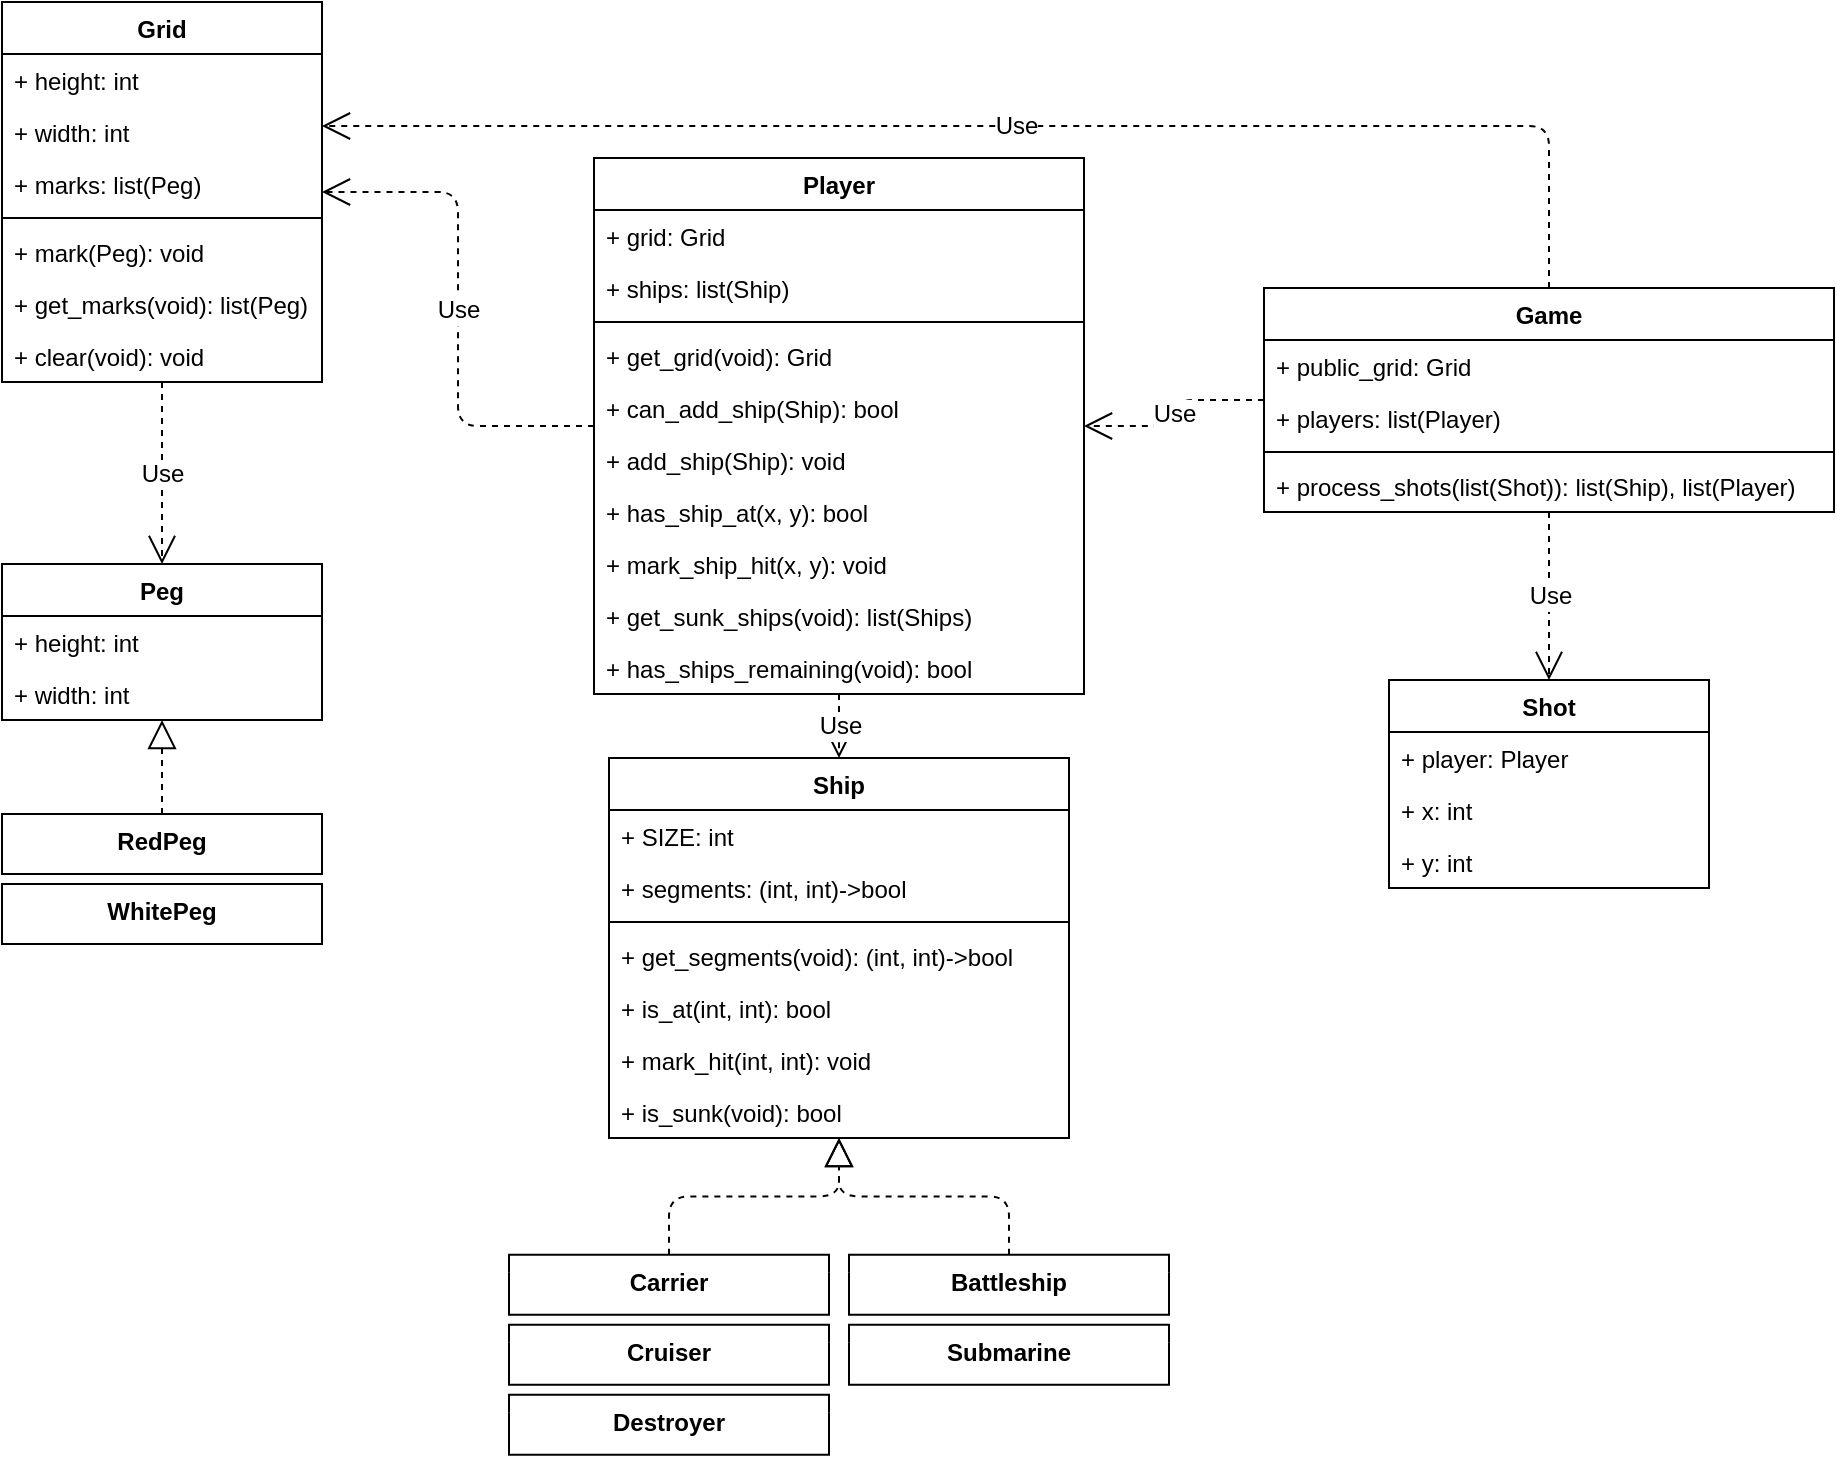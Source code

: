 <mxfile version="10.6.7" type="github"><diagram name="Page-1" id="9f46799a-70d6-7492-0946-bef42562c5a5"><mxGraphModel dx="1532" dy="899" grid="1" gridSize="10" guides="1" tooltips="1" connect="1" arrows="1" fold="1" page="1" pageScale="1" pageWidth="1100" pageHeight="850" background="#ffffff" math="0" shadow="0"><root><mxCell id="0"/><mxCell id="1" parent="0"/><mxCell id="S0-PQTLunCZnwsd7pKQs-28" value="" style="endArrow=block;dashed=1;endFill=0;endSize=12;html=1;edgeStyle=orthogonalEdgeStyle;" edge="1" parent="1" source="S0-PQTLunCZnwsd7pKQs-84" target="S0-PQTLunCZnwsd7pKQs-175"><mxGeometry width="160" relative="1" as="geometry"><mxPoint x="493.5" y="662.879" as="sourcePoint"/><mxPoint x="573.172" y="577.776" as="targetPoint"/></mxGeometry></mxCell><mxCell id="S0-PQTLunCZnwsd7pKQs-42" value="" style="endArrow=block;dashed=1;endFill=0;endSize=12;html=1;edgeStyle=orthogonalEdgeStyle;" edge="1" parent="1" source="S0-PQTLunCZnwsd7pKQs-85" target="S0-PQTLunCZnwsd7pKQs-175"><mxGeometry width="160" relative="1" as="geometry"><mxPoint x="648.707" y="639.879" as="sourcePoint"/><mxPoint x="573.862" y="577.879" as="targetPoint"/></mxGeometry></mxCell><mxCell id="S0-PQTLunCZnwsd7pKQs-44" value="Grid" style="swimlane;fontStyle=1;align=center;verticalAlign=top;childLayout=stackLayout;horizontal=1;startSize=26;horizontalStack=0;resizeParent=1;resizeParentMax=0;resizeLast=0;collapsible=1;marginBottom=0;" vertex="1" parent="1"><mxGeometry x="99" y="25" width="160" height="190" as="geometry"/></mxCell><mxCell id="S0-PQTLunCZnwsd7pKQs-45" value="+ height: int" style="text;strokeColor=none;fillColor=none;align=left;verticalAlign=top;spacingLeft=4;spacingRight=4;overflow=hidden;rotatable=0;points=[[0,0.5],[1,0.5]];portConstraint=eastwest;" vertex="1" parent="S0-PQTLunCZnwsd7pKQs-44"><mxGeometry y="26" width="160" height="26" as="geometry"/></mxCell><mxCell id="S0-PQTLunCZnwsd7pKQs-48" value="+ width: int" style="text;strokeColor=none;fillColor=none;align=left;verticalAlign=top;spacingLeft=4;spacingRight=4;overflow=hidden;rotatable=0;points=[[0,0.5],[1,0.5]];portConstraint=eastwest;" vertex="1" parent="S0-PQTLunCZnwsd7pKQs-44"><mxGeometry y="52" width="160" height="26" as="geometry"/></mxCell><mxCell id="S0-PQTLunCZnwsd7pKQs-182" value="+ marks: list(Peg)" style="text;strokeColor=none;fillColor=none;align=left;verticalAlign=top;spacingLeft=4;spacingRight=4;overflow=hidden;rotatable=0;points=[[0,0.5],[1,0.5]];portConstraint=eastwest;" vertex="1" parent="S0-PQTLunCZnwsd7pKQs-44"><mxGeometry y="78" width="160" height="26" as="geometry"/></mxCell><mxCell id="S0-PQTLunCZnwsd7pKQs-46" value="" style="line;strokeWidth=1;fillColor=none;align=left;verticalAlign=middle;spacingTop=-1;spacingLeft=3;spacingRight=3;rotatable=0;labelPosition=right;points=[];portConstraint=eastwest;" vertex="1" parent="S0-PQTLunCZnwsd7pKQs-44"><mxGeometry y="104" width="160" height="8" as="geometry"/></mxCell><mxCell id="S0-PQTLunCZnwsd7pKQs-47" value="+ mark(Peg): void" style="text;strokeColor=none;fillColor=none;align=left;verticalAlign=top;spacingLeft=4;spacingRight=4;overflow=hidden;rotatable=0;points=[[0,0.5],[1,0.5]];portConstraint=eastwest;" vertex="1" parent="S0-PQTLunCZnwsd7pKQs-44"><mxGeometry y="112" width="160" height="26" as="geometry"/></mxCell><mxCell id="S0-PQTLunCZnwsd7pKQs-220" value="+ get_marks(void): list(Peg)" style="text;strokeColor=none;fillColor=none;align=left;verticalAlign=top;spacingLeft=4;spacingRight=4;overflow=hidden;rotatable=0;points=[[0,0.5],[1,0.5]];portConstraint=eastwest;" vertex="1" parent="S0-PQTLunCZnwsd7pKQs-44"><mxGeometry y="138" width="160" height="26" as="geometry"/></mxCell><mxCell id="S0-PQTLunCZnwsd7pKQs-56" value="+ clear(void): void" style="text;strokeColor=none;fillColor=none;align=left;verticalAlign=top;spacingLeft=4;spacingRight=4;overflow=hidden;rotatable=0;points=[[0,0.5],[1,0.5]];portConstraint=eastwest;" vertex="1" parent="S0-PQTLunCZnwsd7pKQs-44"><mxGeometry y="164" width="160" height="26" as="geometry"/></mxCell><mxCell id="S0-PQTLunCZnwsd7pKQs-77" value="Cruiser" style="swimlane;fontStyle=1;align=center;verticalAlign=top;childLayout=stackLayout;horizontal=1;startSize=9;horizontalStack=0;resizeParent=1;resizeParentMax=0;resizeLast=0;collapsible=1;marginBottom=0;swimlaneLine=0;" vertex="1" parent="1"><mxGeometry x="352.5" y="686.379" width="160" height="30" as="geometry"/></mxCell><mxCell id="S0-PQTLunCZnwsd7pKQs-81" value="Submarine" style="swimlane;fontStyle=1;align=center;verticalAlign=top;childLayout=stackLayout;horizontal=1;startSize=9;horizontalStack=0;resizeParent=1;resizeParentMax=0;resizeLast=0;collapsible=1;marginBottom=0;swimlaneLine=0;" vertex="1" parent="1"><mxGeometry x="522.5" y="686.379" width="160" height="30" as="geometry"/></mxCell><mxCell id="S0-PQTLunCZnwsd7pKQs-82" value="Destroyer" style="swimlane;fontStyle=1;align=center;verticalAlign=top;childLayout=stackLayout;horizontal=1;startSize=9;horizontalStack=0;resizeParent=1;resizeParentMax=0;resizeLast=0;collapsible=1;marginBottom=0;swimlaneLine=0;" vertex="1" parent="1"><mxGeometry x="352.5" y="721.379" width="160" height="30" as="geometry"/></mxCell><mxCell id="S0-PQTLunCZnwsd7pKQs-83" value="RedPeg&#10;" style="swimlane;fontStyle=1;align=center;verticalAlign=top;childLayout=stackLayout;horizontal=1;startSize=9;horizontalStack=0;resizeParent=1;resizeParentMax=0;resizeLast=0;collapsible=1;marginBottom=0;swimlaneLine=0;" vertex="1" parent="1"><mxGeometry x="99" y="431" width="160" height="30" as="geometry"/></mxCell><mxCell id="S0-PQTLunCZnwsd7pKQs-84" value="Carrier" style="swimlane;fontStyle=1;align=center;verticalAlign=top;childLayout=stackLayout;horizontal=1;startSize=9;horizontalStack=0;resizeParent=1;resizeParentMax=0;resizeLast=0;collapsible=1;marginBottom=0;swimlaneLine=0;" vertex="1" parent="1"><mxGeometry x="352.5" y="651.379" width="160" height="30" as="geometry"/></mxCell><mxCell id="S0-PQTLunCZnwsd7pKQs-85" value="Battleship" style="swimlane;fontStyle=1;align=center;verticalAlign=top;childLayout=stackLayout;horizontal=1;startSize=9;horizontalStack=0;resizeParent=1;resizeParentMax=0;resizeLast=0;collapsible=1;marginBottom=0;swimlaneLine=0;" vertex="1" parent="1"><mxGeometry x="522.5" y="651.379" width="160" height="30" as="geometry"/></mxCell><mxCell id="S0-PQTLunCZnwsd7pKQs-87" value="WhitePeg" style="swimlane;fontStyle=1;align=center;verticalAlign=top;childLayout=stackLayout;horizontal=1;startSize=9;horizontalStack=0;resizeParent=1;resizeParentMax=0;resizeLast=0;collapsible=1;marginBottom=0;swimlaneLine=0;" vertex="1" parent="1"><mxGeometry x="99" y="466" width="160" height="30" as="geometry"/></mxCell><mxCell id="S0-PQTLunCZnwsd7pKQs-88" value="" style="endArrow=block;dashed=1;endFill=0;endSize=12;html=1;" edge="1" parent="1" source="S0-PQTLunCZnwsd7pKQs-83" target="S0-PQTLunCZnwsd7pKQs-196"><mxGeometry width="160" relative="1" as="geometry"><mxPoint x="149" y="405.5" as="sourcePoint"/><mxPoint x="179.783" y="407" as="targetPoint"/></mxGeometry></mxCell><mxCell id="S0-PQTLunCZnwsd7pKQs-118" value="Player" style="swimlane;fontStyle=1;align=center;verticalAlign=top;childLayout=stackLayout;horizontal=1;startSize=26;horizontalStack=0;resizeParent=1;resizeParentMax=0;resizeLast=0;collapsible=1;marginBottom=0;fontSize=12;" vertex="1" parent="1"><mxGeometry x="395" y="103" width="245" height="268" as="geometry"/></mxCell><mxCell id="S0-PQTLunCZnwsd7pKQs-124" value="+ grid: Grid" style="text;strokeColor=none;fillColor=none;align=left;verticalAlign=top;spacingLeft=4;spacingRight=4;overflow=hidden;rotatable=0;points=[[0,0.5],[1,0.5]];portConstraint=eastwest;" vertex="1" parent="S0-PQTLunCZnwsd7pKQs-118"><mxGeometry y="26" width="245" height="26" as="geometry"/></mxCell><mxCell id="S0-PQTLunCZnwsd7pKQs-123" value="+ ships: list(Ship)" style="text;strokeColor=none;fillColor=none;align=left;verticalAlign=top;spacingLeft=4;spacingRight=4;overflow=hidden;rotatable=0;points=[[0,0.5],[1,0.5]];portConstraint=eastwest;" vertex="1" parent="S0-PQTLunCZnwsd7pKQs-118"><mxGeometry y="52" width="245" height="26" as="geometry"/></mxCell><mxCell id="S0-PQTLunCZnwsd7pKQs-120" value="" style="line;strokeWidth=1;fillColor=none;align=left;verticalAlign=middle;spacingTop=-1;spacingLeft=3;spacingRight=3;rotatable=0;labelPosition=right;points=[];portConstraint=eastwest;" vertex="1" parent="S0-PQTLunCZnwsd7pKQs-118"><mxGeometry y="78" width="245" height="8" as="geometry"/></mxCell><mxCell id="S0-PQTLunCZnwsd7pKQs-131" value="+ get_grid(void): Grid" style="text;strokeColor=none;fillColor=none;align=left;verticalAlign=top;spacingLeft=4;spacingRight=4;overflow=hidden;rotatable=0;points=[[0,0.5],[1,0.5]];portConstraint=eastwest;" vertex="1" parent="S0-PQTLunCZnwsd7pKQs-118"><mxGeometry y="86" width="245" height="26" as="geometry"/></mxCell><mxCell id="S0-PQTLunCZnwsd7pKQs-219" value="+ can_add_ship(Ship): bool" style="text;strokeColor=none;fillColor=none;align=left;verticalAlign=top;spacingLeft=4;spacingRight=4;overflow=hidden;rotatable=0;points=[[0,0.5],[1,0.5]];portConstraint=eastwest;" vertex="1" parent="S0-PQTLunCZnwsd7pKQs-118"><mxGeometry y="112" width="245" height="26" as="geometry"/></mxCell><mxCell id="S0-PQTLunCZnwsd7pKQs-121" value="+ add_ship(Ship): void" style="text;strokeColor=none;fillColor=none;align=left;verticalAlign=top;spacingLeft=4;spacingRight=4;overflow=hidden;rotatable=0;points=[[0,0.5],[1,0.5]];portConstraint=eastwest;" vertex="1" parent="S0-PQTLunCZnwsd7pKQs-118"><mxGeometry y="138" width="245" height="26" as="geometry"/></mxCell><mxCell id="S0-PQTLunCZnwsd7pKQs-216" value="+ has_ship_at(x, y): bool" style="text;strokeColor=none;fillColor=none;align=left;verticalAlign=top;spacingLeft=4;spacingRight=4;overflow=hidden;rotatable=0;points=[[0,0.5],[1,0.5]];portConstraint=eastwest;" vertex="1" parent="S0-PQTLunCZnwsd7pKQs-118"><mxGeometry y="164" width="245" height="26" as="geometry"/></mxCell><mxCell id="S0-PQTLunCZnwsd7pKQs-217" value="+ mark_ship_hit(x, y): void" style="text;strokeColor=none;fillColor=none;align=left;verticalAlign=top;spacingLeft=4;spacingRight=4;overflow=hidden;rotatable=0;points=[[0,0.5],[1,0.5]];portConstraint=eastwest;" vertex="1" parent="S0-PQTLunCZnwsd7pKQs-118"><mxGeometry y="190" width="245" height="26" as="geometry"/></mxCell><mxCell id="S0-PQTLunCZnwsd7pKQs-146" value="+ get_sunk_ships(void): list(Ships)" style="text;strokeColor=none;fillColor=none;align=left;verticalAlign=top;spacingLeft=4;spacingRight=4;overflow=hidden;rotatable=0;points=[[0,0.5],[1,0.5]];portConstraint=eastwest;" vertex="1" parent="S0-PQTLunCZnwsd7pKQs-118"><mxGeometry y="216" width="245" height="26" as="geometry"/></mxCell><mxCell id="S0-PQTLunCZnwsd7pKQs-147" value="+ has_ships_remaining(void): bool" style="text;strokeColor=none;fillColor=none;align=left;verticalAlign=top;spacingLeft=4;spacingRight=4;overflow=hidden;rotatable=0;points=[[0,0.5],[1,0.5]];portConstraint=eastwest;" vertex="1" parent="S0-PQTLunCZnwsd7pKQs-118"><mxGeometry y="242" width="245" height="26" as="geometry"/></mxCell><mxCell id="S0-PQTLunCZnwsd7pKQs-125" value="Use" style="endArrow=open;endSize=12;dashed=1;html=1;fontSize=12;edgeStyle=orthogonalEdgeStyle;" edge="1" parent="1" source="S0-PQTLunCZnwsd7pKQs-118" target="S0-PQTLunCZnwsd7pKQs-44"><mxGeometry width="160" relative="1" as="geometry"><mxPoint x="505" y="132" as="sourcePoint"/><mxPoint x="665" y="132" as="targetPoint"/></mxGeometry></mxCell><mxCell id="S0-PQTLunCZnwsd7pKQs-128" value="Use" style="endArrow=open;endSize=12;dashed=1;html=1;fontSize=12;edgeStyle=orthogonalEdgeStyle;" edge="1" parent="1" source="S0-PQTLunCZnwsd7pKQs-44" target="S0-PQTLunCZnwsd7pKQs-196"><mxGeometry width="160" relative="1" as="geometry"><mxPoint x="-95" y="-33.5" as="sourcePoint"/><mxPoint x="-74" y="252" as="targetPoint"/></mxGeometry></mxCell><mxCell id="S0-PQTLunCZnwsd7pKQs-130" value="Use" style="endArrow=open;endSize=12;dashed=1;html=1;fontSize=12;edgeStyle=orthogonalEdgeStyle;" edge="1" parent="1" source="S0-PQTLunCZnwsd7pKQs-118" target="S0-PQTLunCZnwsd7pKQs-175"><mxGeometry width="160" relative="1" as="geometry"><mxPoint x="395" y="202" as="sourcePoint"/><mxPoint x="275" y="312" as="targetPoint"/><Array as="points"><mxPoint x="518" y="402"/></Array></mxGeometry></mxCell><mxCell id="S0-PQTLunCZnwsd7pKQs-133" value="Game" style="swimlane;fontStyle=1;align=center;verticalAlign=top;childLayout=stackLayout;horizontal=1;startSize=26;horizontalStack=0;resizeParent=1;resizeParentMax=0;resizeLast=0;collapsible=1;marginBottom=0;fontSize=12;" vertex="1" parent="1"><mxGeometry x="730" y="168" width="285" height="112" as="geometry"/></mxCell><mxCell id="S0-PQTLunCZnwsd7pKQs-138" value="+ public_grid: Grid" style="text;strokeColor=none;fillColor=none;align=left;verticalAlign=top;spacingLeft=4;spacingRight=4;overflow=hidden;rotatable=0;points=[[0,0.5],[1,0.5]];portConstraint=eastwest;" vertex="1" parent="S0-PQTLunCZnwsd7pKQs-133"><mxGeometry y="26" width="285" height="26" as="geometry"/></mxCell><mxCell id="S0-PQTLunCZnwsd7pKQs-137" value="+ players: list(Player)" style="text;strokeColor=none;fillColor=none;align=left;verticalAlign=top;spacingLeft=4;spacingRight=4;overflow=hidden;rotatable=0;points=[[0,0.5],[1,0.5]];portConstraint=eastwest;" vertex="1" parent="S0-PQTLunCZnwsd7pKQs-133"><mxGeometry y="52" width="285" height="26" as="geometry"/></mxCell><mxCell id="S0-PQTLunCZnwsd7pKQs-135" value="" style="line;strokeWidth=1;fillColor=none;align=left;verticalAlign=middle;spacingTop=-1;spacingLeft=3;spacingRight=3;rotatable=0;labelPosition=right;points=[];portConstraint=eastwest;" vertex="1" parent="S0-PQTLunCZnwsd7pKQs-133"><mxGeometry y="78" width="285" height="8" as="geometry"/></mxCell><mxCell id="S0-PQTLunCZnwsd7pKQs-139" value="+ process_shots(list(Shot)): list(Ship), list(Player)" style="text;strokeColor=none;fillColor=none;align=left;verticalAlign=top;spacingLeft=4;spacingRight=4;overflow=hidden;rotatable=0;points=[[0,0.5],[1,0.5]];portConstraint=eastwest;" vertex="1" parent="S0-PQTLunCZnwsd7pKQs-133"><mxGeometry y="86" width="285" height="26" as="geometry"/></mxCell><mxCell id="S0-PQTLunCZnwsd7pKQs-142" value="Use" style="endArrow=open;endSize=12;dashed=1;html=1;fontSize=12;edgeStyle=orthogonalEdgeStyle;" edge="1" parent="1" source="S0-PQTLunCZnwsd7pKQs-133" target="S0-PQTLunCZnwsd7pKQs-118"><mxGeometry width="160" relative="1" as="geometry"><mxPoint x="757.5" y="79" as="sourcePoint"/><mxPoint x="917.5" y="79" as="targetPoint"/></mxGeometry></mxCell><mxCell id="S0-PQTLunCZnwsd7pKQs-143" value="Use" style="endArrow=open;endSize=12;dashed=1;html=1;fontSize=12;edgeStyle=orthogonalEdgeStyle;" edge="1" parent="1" source="S0-PQTLunCZnwsd7pKQs-133" target="S0-PQTLunCZnwsd7pKQs-44"><mxGeometry width="160" relative="1" as="geometry"><mxPoint x="305" y="22" as="sourcePoint"/><mxPoint x="465" y="22" as="targetPoint"/><Array as="points"><mxPoint x="873" y="87"/></Array></mxGeometry></mxCell><mxCell id="S0-PQTLunCZnwsd7pKQs-175" value="Ship" style="swimlane;fontStyle=1;align=center;verticalAlign=top;childLayout=stackLayout;horizontal=1;startSize=26;horizontalStack=0;resizeParent=1;resizeParentMax=0;resizeLast=0;collapsible=1;marginBottom=0;rounded=0;shadow=0;glass=0;comic=0;strokeColor=#000000;fontSize=12;" vertex="1" parent="1"><mxGeometry x="402.5" y="403" width="230" height="190" as="geometry"/></mxCell><mxCell id="S0-PQTLunCZnwsd7pKQs-176" value="+ SIZE: int" style="text;strokeColor=none;fillColor=none;align=left;verticalAlign=top;spacingLeft=4;spacingRight=4;overflow=hidden;rotatable=0;points=[[0,0.5],[1,0.5]];portConstraint=eastwest;" vertex="1" parent="S0-PQTLunCZnwsd7pKQs-175"><mxGeometry y="26" width="230" height="26" as="geometry"/></mxCell><mxCell id="S0-PQTLunCZnwsd7pKQs-179" value="+ segments: (int, int)-&gt;bool" style="text;strokeColor=none;fillColor=none;align=left;verticalAlign=top;spacingLeft=4;spacingRight=4;overflow=hidden;rotatable=0;points=[[0,0.5],[1,0.5]];portConstraint=eastwest;" vertex="1" parent="S0-PQTLunCZnwsd7pKQs-175"><mxGeometry y="52" width="230" height="26" as="geometry"/></mxCell><mxCell id="S0-PQTLunCZnwsd7pKQs-177" value="" style="line;strokeWidth=1;fillColor=none;align=left;verticalAlign=middle;spacingTop=-1;spacingLeft=3;spacingRight=3;rotatable=0;labelPosition=right;points=[];portConstraint=eastwest;" vertex="1" parent="S0-PQTLunCZnwsd7pKQs-175"><mxGeometry y="78" width="230" height="8" as="geometry"/></mxCell><mxCell id="S0-PQTLunCZnwsd7pKQs-178" value="+ get_segments(void): (int, int)-&gt;bool" style="text;strokeColor=none;fillColor=none;align=left;verticalAlign=top;spacingLeft=4;spacingRight=4;overflow=hidden;rotatable=0;points=[[0,0.5],[1,0.5]];portConstraint=eastwest;" vertex="1" parent="S0-PQTLunCZnwsd7pKQs-175"><mxGeometry y="86" width="230" height="26" as="geometry"/></mxCell><mxCell id="S0-PQTLunCZnwsd7pKQs-206" value="+ is_at(int, int): bool" style="text;strokeColor=none;fillColor=none;align=left;verticalAlign=top;spacingLeft=4;spacingRight=4;overflow=hidden;rotatable=0;points=[[0,0.5],[1,0.5]];portConstraint=eastwest;" vertex="1" parent="S0-PQTLunCZnwsd7pKQs-175"><mxGeometry y="112" width="230" height="26" as="geometry"/></mxCell><mxCell id="S0-PQTLunCZnwsd7pKQs-207" value="+ mark_hit(int, int): void" style="text;strokeColor=none;fillColor=none;align=left;verticalAlign=top;spacingLeft=4;spacingRight=4;overflow=hidden;rotatable=0;points=[[0,0.5],[1,0.5]];portConstraint=eastwest;" vertex="1" parent="S0-PQTLunCZnwsd7pKQs-175"><mxGeometry y="138" width="230" height="26" as="geometry"/></mxCell><mxCell id="S0-PQTLunCZnwsd7pKQs-215" value="+ is_sunk(void): bool" style="text;strokeColor=none;fillColor=none;align=left;verticalAlign=top;spacingLeft=4;spacingRight=4;overflow=hidden;rotatable=0;points=[[0,0.5],[1,0.5]];portConstraint=eastwest;" vertex="1" parent="S0-PQTLunCZnwsd7pKQs-175"><mxGeometry y="164" width="230" height="26" as="geometry"/></mxCell><mxCell id="S0-PQTLunCZnwsd7pKQs-196" value="Peg" style="swimlane;fontStyle=1;align=center;verticalAlign=top;childLayout=stackLayout;horizontal=1;startSize=26;horizontalStack=0;resizeParent=1;resizeParentMax=0;resizeLast=0;collapsible=1;marginBottom=0;rounded=0;shadow=0;glass=0;comic=0;strokeColor=#000000;fontSize=12;" vertex="1" parent="1"><mxGeometry x="99" y="306" width="160" height="78" as="geometry"/></mxCell><mxCell id="S0-PQTLunCZnwsd7pKQs-197" value="+ height: int" style="text;strokeColor=none;fillColor=none;align=left;verticalAlign=top;spacingLeft=4;spacingRight=4;overflow=hidden;rotatable=0;points=[[0,0.5],[1,0.5]];portConstraint=eastwest;" vertex="1" parent="S0-PQTLunCZnwsd7pKQs-196"><mxGeometry y="26" width="160" height="26" as="geometry"/></mxCell><mxCell id="S0-PQTLunCZnwsd7pKQs-205" value="+ width: int" style="text;strokeColor=none;fillColor=none;align=left;verticalAlign=top;spacingLeft=4;spacingRight=4;overflow=hidden;rotatable=0;points=[[0,0.5],[1,0.5]];portConstraint=eastwest;" vertex="1" parent="S0-PQTLunCZnwsd7pKQs-196"><mxGeometry y="52" width="160" height="26" as="geometry"/></mxCell><mxCell id="S0-PQTLunCZnwsd7pKQs-208" value="Shot" style="swimlane;fontStyle=1;align=center;verticalAlign=top;childLayout=stackLayout;horizontal=1;startSize=26;horizontalStack=0;resizeParent=1;resizeParentMax=0;resizeLast=0;collapsible=1;marginBottom=0;rounded=0;shadow=0;glass=0;comic=0;strokeColor=#000000;fontSize=12;" vertex="1" parent="1"><mxGeometry x="792.5" y="364" width="160" height="104" as="geometry"/></mxCell><mxCell id="S0-PQTLunCZnwsd7pKQs-213" value="+ player: Player" style="text;strokeColor=none;fillColor=none;align=left;verticalAlign=top;spacingLeft=4;spacingRight=4;overflow=hidden;rotatable=0;points=[[0,0.5],[1,0.5]];portConstraint=eastwest;" vertex="1" parent="S0-PQTLunCZnwsd7pKQs-208"><mxGeometry y="26" width="160" height="26" as="geometry"/></mxCell><mxCell id="S0-PQTLunCZnwsd7pKQs-209" value="+ x: int" style="text;strokeColor=none;fillColor=none;align=left;verticalAlign=top;spacingLeft=4;spacingRight=4;overflow=hidden;rotatable=0;points=[[0,0.5],[1,0.5]];portConstraint=eastwest;" vertex="1" parent="S0-PQTLunCZnwsd7pKQs-208"><mxGeometry y="52" width="160" height="26" as="geometry"/></mxCell><mxCell id="S0-PQTLunCZnwsd7pKQs-212" value="+ y: int" style="text;strokeColor=none;fillColor=none;align=left;verticalAlign=top;spacingLeft=4;spacingRight=4;overflow=hidden;rotatable=0;points=[[0,0.5],[1,0.5]];portConstraint=eastwest;" vertex="1" parent="S0-PQTLunCZnwsd7pKQs-208"><mxGeometry y="78" width="160" height="26" as="geometry"/></mxCell><mxCell id="S0-PQTLunCZnwsd7pKQs-214" value="Use" style="endArrow=open;endSize=12;dashed=1;html=1;fontSize=12;" edge="1" parent="1" source="S0-PQTLunCZnwsd7pKQs-133" target="S0-PQTLunCZnwsd7pKQs-208"><mxGeometry width="160" relative="1" as="geometry"><mxPoint x="770" y="317" as="sourcePoint"/><mxPoint x="930" y="317" as="targetPoint"/></mxGeometry></mxCell></root></mxGraphModel></diagram></mxfile>